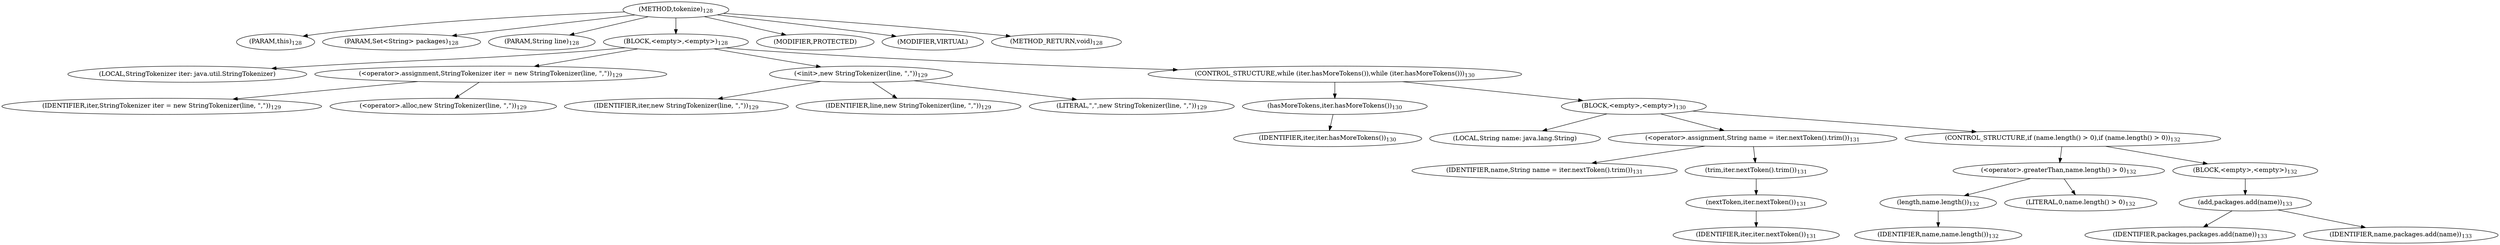 digraph "tokenize" {  
"304" [label = <(METHOD,tokenize)<SUB>128</SUB>> ]
"305" [label = <(PARAM,this)<SUB>128</SUB>> ]
"306" [label = <(PARAM,Set&lt;String&gt; packages)<SUB>128</SUB>> ]
"307" [label = <(PARAM,String line)<SUB>128</SUB>> ]
"308" [label = <(BLOCK,&lt;empty&gt;,&lt;empty&gt;)<SUB>128</SUB>> ]
"21" [label = <(LOCAL,StringTokenizer iter: java.util.StringTokenizer)> ]
"309" [label = <(&lt;operator&gt;.assignment,StringTokenizer iter = new StringTokenizer(line, &quot;,&quot;))<SUB>129</SUB>> ]
"310" [label = <(IDENTIFIER,iter,StringTokenizer iter = new StringTokenizer(line, &quot;,&quot;))<SUB>129</SUB>> ]
"311" [label = <(&lt;operator&gt;.alloc,new StringTokenizer(line, &quot;,&quot;))<SUB>129</SUB>> ]
"312" [label = <(&lt;init&gt;,new StringTokenizer(line, &quot;,&quot;))<SUB>129</SUB>> ]
"20" [label = <(IDENTIFIER,iter,new StringTokenizer(line, &quot;,&quot;))<SUB>129</SUB>> ]
"313" [label = <(IDENTIFIER,line,new StringTokenizer(line, &quot;,&quot;))<SUB>129</SUB>> ]
"314" [label = <(LITERAL,&quot;,&quot;,new StringTokenizer(line, &quot;,&quot;))<SUB>129</SUB>> ]
"315" [label = <(CONTROL_STRUCTURE,while (iter.hasMoreTokens()),while (iter.hasMoreTokens()))<SUB>130</SUB>> ]
"316" [label = <(hasMoreTokens,iter.hasMoreTokens())<SUB>130</SUB>> ]
"317" [label = <(IDENTIFIER,iter,iter.hasMoreTokens())<SUB>130</SUB>> ]
"318" [label = <(BLOCK,&lt;empty&gt;,&lt;empty&gt;)<SUB>130</SUB>> ]
"319" [label = <(LOCAL,String name: java.lang.String)> ]
"320" [label = <(&lt;operator&gt;.assignment,String name = iter.nextToken().trim())<SUB>131</SUB>> ]
"321" [label = <(IDENTIFIER,name,String name = iter.nextToken().trim())<SUB>131</SUB>> ]
"322" [label = <(trim,iter.nextToken().trim())<SUB>131</SUB>> ]
"323" [label = <(nextToken,iter.nextToken())<SUB>131</SUB>> ]
"324" [label = <(IDENTIFIER,iter,iter.nextToken())<SUB>131</SUB>> ]
"325" [label = <(CONTROL_STRUCTURE,if (name.length() &gt; 0),if (name.length() &gt; 0))<SUB>132</SUB>> ]
"326" [label = <(&lt;operator&gt;.greaterThan,name.length() &gt; 0)<SUB>132</SUB>> ]
"327" [label = <(length,name.length())<SUB>132</SUB>> ]
"328" [label = <(IDENTIFIER,name,name.length())<SUB>132</SUB>> ]
"329" [label = <(LITERAL,0,name.length() &gt; 0)<SUB>132</SUB>> ]
"330" [label = <(BLOCK,&lt;empty&gt;,&lt;empty&gt;)<SUB>132</SUB>> ]
"331" [label = <(add,packages.add(name))<SUB>133</SUB>> ]
"332" [label = <(IDENTIFIER,packages,packages.add(name))<SUB>133</SUB>> ]
"333" [label = <(IDENTIFIER,name,packages.add(name))<SUB>133</SUB>> ]
"334" [label = <(MODIFIER,PROTECTED)> ]
"335" [label = <(MODIFIER,VIRTUAL)> ]
"336" [label = <(METHOD_RETURN,void)<SUB>128</SUB>> ]
  "304" -> "305" 
  "304" -> "306" 
  "304" -> "307" 
  "304" -> "308" 
  "304" -> "334" 
  "304" -> "335" 
  "304" -> "336" 
  "308" -> "21" 
  "308" -> "309" 
  "308" -> "312" 
  "308" -> "315" 
  "309" -> "310" 
  "309" -> "311" 
  "312" -> "20" 
  "312" -> "313" 
  "312" -> "314" 
  "315" -> "316" 
  "315" -> "318" 
  "316" -> "317" 
  "318" -> "319" 
  "318" -> "320" 
  "318" -> "325" 
  "320" -> "321" 
  "320" -> "322" 
  "322" -> "323" 
  "323" -> "324" 
  "325" -> "326" 
  "325" -> "330" 
  "326" -> "327" 
  "326" -> "329" 
  "327" -> "328" 
  "330" -> "331" 
  "331" -> "332" 
  "331" -> "333" 
}
